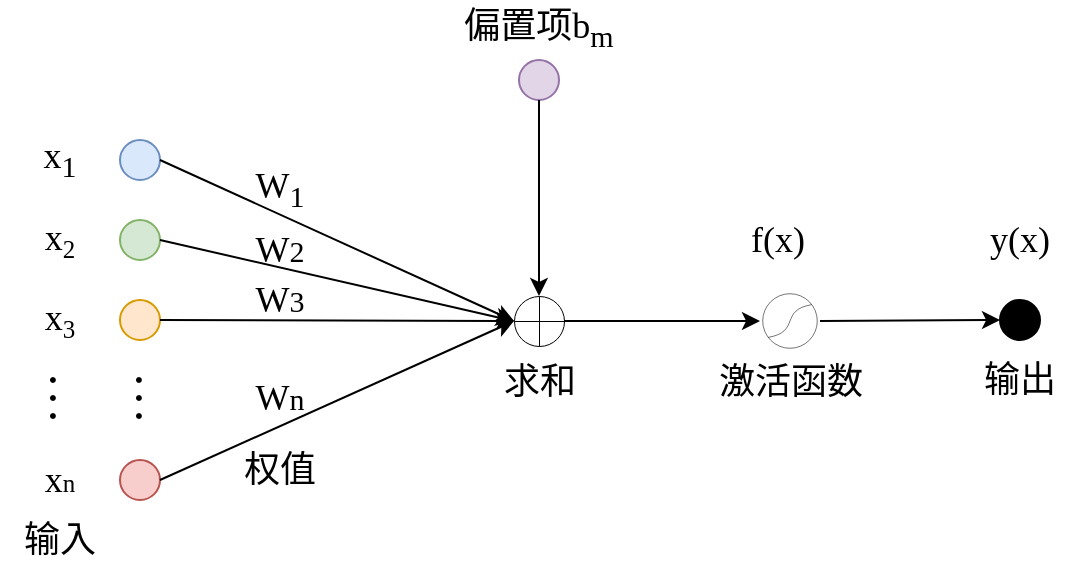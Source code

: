 <mxfile version="26.0.6">
  <diagram name="第 1 页" id="BsGdx8e3jt-gmoncqUYR">
    <mxGraphModel dx="1050" dy="522" grid="1" gridSize="10" guides="1" tooltips="1" connect="1" arrows="1" fold="1" page="1" pageScale="1" pageWidth="827" pageHeight="1169" math="0" shadow="0">
      <root>
        <mxCell id="0" />
        <mxCell id="1" parent="0" />
        <mxCell id="QnuqHFyep6HJ76oO6EAp-1" value="" style="ellipse;whiteSpace=wrap;html=1;aspect=fixed;fillColor=#d5e8d4;strokeColor=#82b366;" parent="1" vertex="1">
          <mxGeometry x="150" y="310" width="20" height="20" as="geometry" />
        </mxCell>
        <mxCell id="QnuqHFyep6HJ76oO6EAp-4" value="" style="ellipse;whiteSpace=wrap;html=1;aspect=fixed;fillColor=#dae8fc;strokeColor=#6c8ebf;" parent="1" vertex="1">
          <mxGeometry x="150" y="270" width="20" height="20" as="geometry" />
        </mxCell>
        <mxCell id="QnuqHFyep6HJ76oO6EAp-5" value="" style="ellipse;whiteSpace=wrap;html=1;aspect=fixed;fillColor=#ffe6cc;strokeColor=#d79b00;" parent="1" vertex="1">
          <mxGeometry x="150" y="350" width="20" height="20" as="geometry" />
        </mxCell>
        <mxCell id="QnuqHFyep6HJ76oO6EAp-6" value="" style="ellipse;whiteSpace=wrap;html=1;aspect=fixed;fillColor=#f8cecc;strokeColor=#b85450;" parent="1" vertex="1">
          <mxGeometry x="150" y="430" width="20" height="20" as="geometry" />
        </mxCell>
        <mxCell id="QnuqHFyep6HJ76oO6EAp-7" value="&lt;font style=&quot;font-size: 18px;&quot; face=&quot;Times New Roman&quot;&gt;x&lt;sub&gt;1&lt;/sub&gt;&lt;/font&gt;" style="text;html=1;align=center;verticalAlign=middle;whiteSpace=wrap;rounded=0;" parent="1" vertex="1">
          <mxGeometry x="90" y="265" width="60" height="30" as="geometry" />
        </mxCell>
        <mxCell id="QnuqHFyep6HJ76oO6EAp-9" value="&lt;font face=&quot;Times New Roman&quot;&gt;&lt;font style=&quot;font-size: 18px;&quot;&gt;x&lt;/font&gt;&lt;font style=&quot;font-size: 15px;&quot;&gt;&lt;sub style=&quot;&quot;&gt;2&lt;/sub&gt;&lt;/font&gt;&lt;/font&gt;" style="text;html=1;align=center;verticalAlign=middle;whiteSpace=wrap;rounded=0;" parent="1" vertex="1">
          <mxGeometry x="90" y="305" width="60" height="30" as="geometry" />
        </mxCell>
        <mxCell id="QnuqHFyep6HJ76oO6EAp-10" value="&lt;font face=&quot;Times New Roman&quot;&gt;&lt;font style=&quot;font-size: 18px;&quot;&gt;x&lt;/font&gt;&lt;font style=&quot;font-size: 15px;&quot;&gt;&lt;sub style=&quot;&quot;&gt;3&lt;/sub&gt;&lt;/font&gt;&lt;/font&gt;" style="text;html=1;align=center;verticalAlign=middle;whiteSpace=wrap;rounded=0;" parent="1" vertex="1">
          <mxGeometry x="90" y="345" width="60" height="30" as="geometry" />
        </mxCell>
        <mxCell id="QnuqHFyep6HJ76oO6EAp-11" value="&lt;font face=&quot;Times New Roman&quot;&gt;&lt;font style=&quot;font-size: 18px;&quot;&gt;x&lt;/font&gt;&lt;font style=&quot;font-size: 12.5px;&quot;&gt;n&lt;/font&gt;&lt;/font&gt;" style="text;html=1;align=center;verticalAlign=middle;whiteSpace=wrap;rounded=0;" parent="1" vertex="1">
          <mxGeometry x="90" y="425" width="60" height="30" as="geometry" />
        </mxCell>
        <mxCell id="QnuqHFyep6HJ76oO6EAp-12" value="&lt;b&gt;&lt;font face=&quot;Times New Roman&quot; style=&quot;font-size: 18px;&quot;&gt;. . .&lt;/font&gt;&lt;/b&gt;" style="text;html=1;align=center;verticalAlign=middle;whiteSpace=wrap;rounded=0;rotation=90;" parent="1" vertex="1">
          <mxGeometry x="91" y="384" width="60" height="30" as="geometry" />
        </mxCell>
        <mxCell id="QnuqHFyep6HJ76oO6EAp-13" value="&lt;b&gt;&lt;font face=&quot;Times New Roman&quot; style=&quot;font-size: 18px;&quot;&gt;. . .&lt;/font&gt;&lt;/b&gt;" style="text;html=1;align=center;verticalAlign=middle;whiteSpace=wrap;rounded=0;rotation=90;" parent="1" vertex="1">
          <mxGeometry x="134" y="384" width="60" height="30" as="geometry" />
        </mxCell>
        <mxCell id="QnuqHFyep6HJ76oO6EAp-14" value="" style="shape=orEllipse;perimeter=ellipsePerimeter;whiteSpace=wrap;html=1;backgroundOutline=1;fillColor=none;strokeWidth=0.5;" parent="1" vertex="1">
          <mxGeometry x="347" y="348" width="25" height="25" as="geometry" />
        </mxCell>
        <mxCell id="QnuqHFyep6HJ76oO6EAp-15" value="" style="endArrow=classic;html=1;rounded=0;exitX=1;exitY=0.5;exitDx=0;exitDy=0;entryX=0;entryY=0.5;entryDx=0;entryDy=0;" parent="1" source="QnuqHFyep6HJ76oO6EAp-4" target="QnuqHFyep6HJ76oO6EAp-14" edge="1">
          <mxGeometry width="50" height="50" relative="1" as="geometry">
            <mxPoint x="140" y="370" as="sourcePoint" />
            <mxPoint x="190" y="320" as="targetPoint" />
          </mxGeometry>
        </mxCell>
        <mxCell id="QnuqHFyep6HJ76oO6EAp-16" value="" style="endArrow=classic;html=1;rounded=0;exitX=1;exitY=0.5;exitDx=0;exitDy=0;entryX=0;entryY=0.5;entryDx=0;entryDy=0;" parent="1" source="QnuqHFyep6HJ76oO6EAp-1" target="QnuqHFyep6HJ76oO6EAp-14" edge="1">
          <mxGeometry width="50" height="50" relative="1" as="geometry">
            <mxPoint x="140" y="370" as="sourcePoint" />
            <mxPoint x="190" y="320" as="targetPoint" />
          </mxGeometry>
        </mxCell>
        <mxCell id="QnuqHFyep6HJ76oO6EAp-17" value="" style="endArrow=classic;html=1;rounded=0;exitX=1;exitY=0.5;exitDx=0;exitDy=0;entryX=0;entryY=0.5;entryDx=0;entryDy=0;" parent="1" source="QnuqHFyep6HJ76oO6EAp-5" target="QnuqHFyep6HJ76oO6EAp-14" edge="1">
          <mxGeometry width="50" height="50" relative="1" as="geometry">
            <mxPoint x="140" y="370" as="sourcePoint" />
            <mxPoint x="190" y="320" as="targetPoint" />
          </mxGeometry>
        </mxCell>
        <mxCell id="QnuqHFyep6HJ76oO6EAp-18" value="" style="endArrow=classic;html=1;rounded=0;exitX=1;exitY=0.5;exitDx=0;exitDy=0;entryX=0;entryY=0.5;entryDx=0;entryDy=0;" parent="1" source="QnuqHFyep6HJ76oO6EAp-6" target="QnuqHFyep6HJ76oO6EAp-14" edge="1">
          <mxGeometry width="50" height="50" relative="1" as="geometry">
            <mxPoint x="140" y="370" as="sourcePoint" />
            <mxPoint x="190" y="320" as="targetPoint" />
          </mxGeometry>
        </mxCell>
        <mxCell id="QnuqHFyep6HJ76oO6EAp-19" value="&lt;font face=&quot;Times New Roman&quot; style=&quot;font-size: 18px;&quot;&gt;W&lt;sub style=&quot;&quot;&gt;1&lt;/sub&gt;&lt;/font&gt;" style="text;html=1;align=center;verticalAlign=middle;whiteSpace=wrap;rounded=0;" parent="1" vertex="1">
          <mxGeometry x="200" y="280" width="60" height="30" as="geometry" />
        </mxCell>
        <mxCell id="QnuqHFyep6HJ76oO6EAp-20" value="&lt;font face=&quot;Times New Roman&quot; style=&quot;font-size: 18px;&quot;&gt;W&lt;/font&gt;&lt;font face=&quot;Times New Roman&quot; style=&quot;font-size: 15px;&quot;&gt;2&lt;/font&gt;" style="text;html=1;align=center;verticalAlign=middle;whiteSpace=wrap;rounded=0;" parent="1" vertex="1">
          <mxGeometry x="200" y="310" width="60" height="30" as="geometry" />
        </mxCell>
        <mxCell id="QnuqHFyep6HJ76oO6EAp-21" value="&lt;font face=&quot;Times New Roman&quot; style=&quot;font-size: 18px;&quot;&gt;W&lt;/font&gt;&lt;font face=&quot;Times New Roman&quot; style=&quot;font-size: 15px;&quot;&gt;3&lt;/font&gt;" style="text;html=1;align=center;verticalAlign=middle;whiteSpace=wrap;rounded=0;" parent="1" vertex="1">
          <mxGeometry x="200" y="335" width="60" height="30" as="geometry" />
        </mxCell>
        <mxCell id="QnuqHFyep6HJ76oO6EAp-22" value="&lt;font face=&quot;Times New Roman&quot; style=&quot;font-size: 18px;&quot;&gt;W&lt;/font&gt;&lt;font face=&quot;Times New Roman&quot; style=&quot;font-size: 15px;&quot;&gt;n&lt;/font&gt;" style="text;html=1;align=center;verticalAlign=middle;whiteSpace=wrap;rounded=0;" parent="1" vertex="1">
          <mxGeometry x="200" y="384" width="60" height="30" as="geometry" />
        </mxCell>
        <mxCell id="KoeUaORPrBlnG3TTLYYF-1" value="" style="shape=image;verticalLabelPosition=bottom;labelBackgroundColor=default;verticalAlign=top;aspect=fixed;imageAspect=0;image=data:image/svg+xml,PHN2ZyB4bWxucz0iaHR0cDovL3d3dy53My5vcmcvMjAwMC9zdmciIGhlaWdodD0iMTEwIiB3aWR0aD0iMTEwIiB2aWV3Qm94PSIwIDAgMTEwIDExMCI+JiN4YTsgIDxjaXJjbGUgZmlsbD0idHJhbnNwYXJlbnQiIHN0cm9rZS13aWR0aD0iMSIgc3Ryb2tlPSJibGFjayIgcj0iNTAiIGN5PSI1NSIgY3g9IjU1Ii8+JiN4YTsgIDxwYXRoIGZpbGw9InRyYW5zcGFyZW50IiBzdHJva2U9ImJsYWNrIiBkPSJNMTUgODUgQzc1IDc1LDM1IDM1LDk1IDI1Ii8+JiN4YTs8L3N2Zz4=;rounded=0;strokeWidth=5;imageBackground=none;" vertex="1" parent="1">
          <mxGeometry x="470" y="345.5" width="30" height="30" as="geometry" />
        </mxCell>
        <mxCell id="KoeUaORPrBlnG3TTLYYF-2" value="" style="endArrow=classic;html=1;rounded=0;exitX=1;exitY=0.5;exitDx=0;exitDy=0;entryX=0;entryY=0.5;entryDx=0;entryDy=0;" edge="1" parent="1" source="QnuqHFyep6HJ76oO6EAp-14" target="KoeUaORPrBlnG3TTLYYF-1">
          <mxGeometry width="50" height="50" relative="1" as="geometry">
            <mxPoint x="390" y="300" as="sourcePoint" />
            <mxPoint x="440" y="250" as="targetPoint" />
          </mxGeometry>
        </mxCell>
        <mxCell id="KoeUaORPrBlnG3TTLYYF-3" value="" style="ellipse;whiteSpace=wrap;html=1;aspect=fixed;fillColor=#000000;" vertex="1" parent="1">
          <mxGeometry x="590" y="350" width="20" height="20" as="geometry" />
        </mxCell>
        <mxCell id="KoeUaORPrBlnG3TTLYYF-4" value="" style="endArrow=classic;html=1;rounded=0;exitX=1;exitY=0.5;exitDx=0;exitDy=0;entryX=0;entryY=0.5;entryDx=0;entryDy=0;" edge="1" parent="1" source="KoeUaORPrBlnG3TTLYYF-1" target="KoeUaORPrBlnG3TTLYYF-3">
          <mxGeometry width="50" height="50" relative="1" as="geometry">
            <mxPoint x="390" y="300" as="sourcePoint" />
            <mxPoint x="440" y="250" as="targetPoint" />
          </mxGeometry>
        </mxCell>
        <mxCell id="KoeUaORPrBlnG3TTLYYF-5" value="" style="ellipse;whiteSpace=wrap;html=1;aspect=fixed;fillColor=#e1d5e7;strokeColor=#9673a6;" vertex="1" parent="1">
          <mxGeometry x="349.5" y="230" width="20" height="20" as="geometry" />
        </mxCell>
        <mxCell id="KoeUaORPrBlnG3TTLYYF-6" value="" style="endArrow=classic;html=1;rounded=0;exitX=0.5;exitY=1;exitDx=0;exitDy=0;entryX=0.5;entryY=0;entryDx=0;entryDy=0;" edge="1" parent="1" source="KoeUaORPrBlnG3TTLYYF-5" target="QnuqHFyep6HJ76oO6EAp-14">
          <mxGeometry width="50" height="50" relative="1" as="geometry">
            <mxPoint x="390" y="300" as="sourcePoint" />
            <mxPoint x="440" y="250" as="targetPoint" />
          </mxGeometry>
        </mxCell>
        <mxCell id="KoeUaORPrBlnG3TTLYYF-7" value="&lt;font face=&quot;Helvetica&quot; style=&quot;font-size: 18px;&quot;&gt;偏置项&lt;/font&gt;&lt;font style=&quot;font-size: 18px;&quot; face=&quot;Times New Roman&quot;&gt;b&lt;sub&gt;m&lt;/sub&gt;&lt;/font&gt;" style="text;html=1;align=center;verticalAlign=middle;whiteSpace=wrap;rounded=0;" vertex="1" parent="1">
          <mxGeometry x="314.25" y="200" width="90.5" height="30" as="geometry" />
        </mxCell>
        <mxCell id="KoeUaORPrBlnG3TTLYYF-8" value="&lt;font style=&quot;font-size: 18px;&quot;&gt;输入&lt;/font&gt;" style="text;html=1;align=center;verticalAlign=middle;whiteSpace=wrap;rounded=0;" vertex="1" parent="1">
          <mxGeometry x="90" y="455" width="60" height="30" as="geometry" />
        </mxCell>
        <mxCell id="KoeUaORPrBlnG3TTLYYF-9" value="&lt;font style=&quot;font-size: 18px;&quot;&gt;权值&lt;/font&gt;" style="text;html=1;align=center;verticalAlign=middle;whiteSpace=wrap;rounded=0;" vertex="1" parent="1">
          <mxGeometry x="200" y="420" width="60" height="30" as="geometry" />
        </mxCell>
        <mxCell id="KoeUaORPrBlnG3TTLYYF-10" value="&lt;font style=&quot;font-size: 18px;&quot;&gt;求和&lt;/font&gt;" style="text;html=1;align=center;verticalAlign=middle;whiteSpace=wrap;rounded=0;" vertex="1" parent="1">
          <mxGeometry x="329.5" y="375.5" width="60" height="30" as="geometry" />
        </mxCell>
        <mxCell id="KoeUaORPrBlnG3TTLYYF-11" value="&lt;font style=&quot;font-size: 18px;&quot;&gt;激活函数&lt;/font&gt;" style="text;html=1;align=center;verticalAlign=middle;whiteSpace=wrap;rounded=0;" vertex="1" parent="1">
          <mxGeometry x="447.5" y="378.25" width="75" height="24.5" as="geometry" />
        </mxCell>
        <mxCell id="KoeUaORPrBlnG3TTLYYF-12" value="&lt;font style=&quot;font-size: 18px;&quot;&gt;输出&lt;/font&gt;" style="text;html=1;align=center;verticalAlign=middle;whiteSpace=wrap;rounded=0;" vertex="1" parent="1">
          <mxGeometry x="570" y="375" width="60" height="30" as="geometry" />
        </mxCell>
        <mxCell id="KoeUaORPrBlnG3TTLYYF-13" value="&lt;font style=&quot;font-size: 18px;&quot; face=&quot;Times New Roman&quot;&gt;f(x)&lt;/font&gt;" style="text;html=1;align=center;verticalAlign=middle;whiteSpace=wrap;rounded=0;" vertex="1" parent="1">
          <mxGeometry x="448.5" y="305" width="60" height="30" as="geometry" />
        </mxCell>
        <mxCell id="KoeUaORPrBlnG3TTLYYF-14" value="&lt;font face=&quot;Times New Roman&quot; style=&quot;font-size: 18px;&quot;&gt;y(x)&lt;/font&gt;" style="text;html=1;align=center;verticalAlign=middle;whiteSpace=wrap;rounded=0;" vertex="1" parent="1">
          <mxGeometry x="570" y="305" width="60" height="30" as="geometry" />
        </mxCell>
      </root>
    </mxGraphModel>
  </diagram>
</mxfile>
